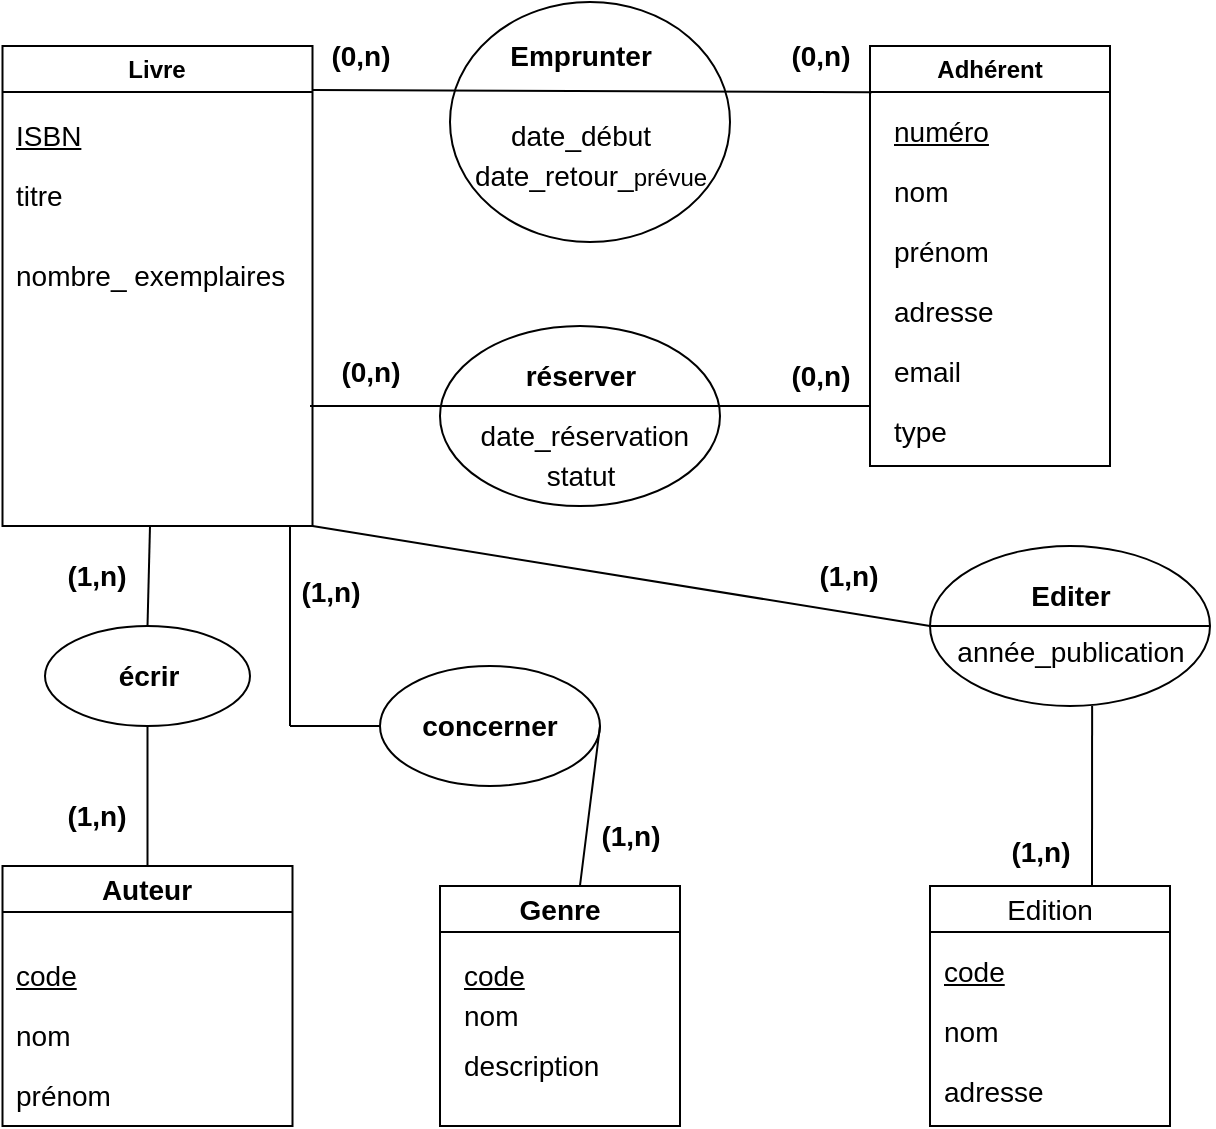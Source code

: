<mxfile version="28.2.0">
  <diagram name="Page-1" id="H3eBibEbLKbmrt75WjiY">
    <mxGraphModel dx="786" dy="425" grid="1" gridSize="10" guides="1" tooltips="1" connect="1" arrows="1" fold="1" page="1" pageScale="1" pageWidth="827" pageHeight="1169" math="0" shadow="0">
      <root>
        <mxCell id="0" />
        <mxCell id="1" parent="0" />
        <mxCell id="hZAp_NnM1Y1J12ZBTNoi-24" value="Livre" style="swimlane;whiteSpace=wrap;html=1;align=center;labelBackgroundColor=none;rounded=0;" parent="1" vertex="1">
          <mxGeometry x="16.25" y="60" width="155" height="240" as="geometry" />
        </mxCell>
        <mxCell id="hZAp_NnM1Y1J12ZBTNoi-26" value="&lt;u style=&quot;text-wrap-mode: wrap;&quot;&gt;&lt;font style=&quot;font-size: 14px;&quot;&gt;ISBN&lt;/font&gt;&lt;/u&gt;" style="text;html=1;align=left;verticalAlign=middle;resizable=0;points=[];autosize=1;strokeColor=none;fillColor=none;labelBackgroundColor=none;rounded=0;" parent="hZAp_NnM1Y1J12ZBTNoi-24" vertex="1">
          <mxGeometry x="5" y="30" width="60" height="30" as="geometry" />
        </mxCell>
        <mxCell id="hZAp_NnM1Y1J12ZBTNoi-27" value="&lt;span style=&quot;text-wrap-mode: wrap;&quot;&gt;&lt;font style=&quot;font-size: 14px;&quot;&gt;titre&lt;/font&gt;&lt;/span&gt;" style="text;html=1;align=left;verticalAlign=middle;resizable=0;points=[];autosize=1;strokeColor=none;fillColor=none;labelBackgroundColor=none;rounded=0;" parent="hZAp_NnM1Y1J12ZBTNoi-24" vertex="1">
          <mxGeometry x="5" y="60" width="50" height="30" as="geometry" />
        </mxCell>
        <mxCell id="hZAp_NnM1Y1J12ZBTNoi-98" value="&lt;span data-end=&quot;232&quot; data-start=&quot;215&quot;&gt;&lt;font style=&quot;font-size: 14px;&quot;&gt;nombre_ exemplaires&lt;/font&gt;&lt;/span&gt;" style="text;html=1;align=left;verticalAlign=middle;resizable=0;points=[];autosize=1;strokeColor=none;fillColor=none;" parent="hZAp_NnM1Y1J12ZBTNoi-24" vertex="1">
          <mxGeometry x="5" y="100" width="160" height="30" as="geometry" />
        </mxCell>
        <mxCell id="hZAp_NnM1Y1J12ZBTNoi-30" value="Adhérent" style="swimlane;whiteSpace=wrap;html=1;labelBackgroundColor=none;rounded=0;" parent="1" vertex="1">
          <mxGeometry x="450" y="60" width="120" height="210" as="geometry" />
        </mxCell>
        <mxCell id="hZAp_NnM1Y1J12ZBTNoi-31" value="&lt;u&gt;&lt;font style=&quot;font-size: 14px;&quot;&gt;numéro&lt;/font&gt;&lt;/u&gt;" style="text;html=1;align=left;verticalAlign=middle;resizable=0;points=[];autosize=1;strokeColor=none;fillColor=none;labelBackgroundColor=none;rounded=0;" parent="hZAp_NnM1Y1J12ZBTNoi-30" vertex="1">
          <mxGeometry x="10" y="28" width="70" height="30" as="geometry" />
        </mxCell>
        <mxCell id="hZAp_NnM1Y1J12ZBTNoi-32" value="&lt;font style=&quot;font-size: 14px;&quot;&gt;nom&lt;/font&gt;" style="text;html=1;align=left;verticalAlign=middle;resizable=0;points=[];autosize=1;strokeColor=none;fillColor=none;labelBackgroundColor=none;rounded=0;" parent="hZAp_NnM1Y1J12ZBTNoi-30" vertex="1">
          <mxGeometry x="10" y="58" width="50" height="30" as="geometry" />
        </mxCell>
        <mxCell id="hZAp_NnM1Y1J12ZBTNoi-33" value="&lt;font style=&quot;font-size: 14px;&quot;&gt;prénom&lt;/font&gt;" style="text;html=1;align=left;verticalAlign=middle;resizable=0;points=[];autosize=1;strokeColor=none;fillColor=none;labelBackgroundColor=none;rounded=0;" parent="hZAp_NnM1Y1J12ZBTNoi-30" vertex="1">
          <mxGeometry x="10" y="88" width="70" height="30" as="geometry" />
        </mxCell>
        <mxCell id="hZAp_NnM1Y1J12ZBTNoi-34" value="&lt;font style=&quot;font-size: 14px;&quot;&gt;adresse&lt;/font&gt;" style="text;html=1;align=left;verticalAlign=middle;resizable=0;points=[];autosize=1;strokeColor=none;fillColor=none;labelBackgroundColor=none;rounded=0;" parent="hZAp_NnM1Y1J12ZBTNoi-30" vertex="1">
          <mxGeometry x="10" y="118" width="70" height="30" as="geometry" />
        </mxCell>
        <mxCell id="hZAp_NnM1Y1J12ZBTNoi-35" value="&lt;font style=&quot;font-size: 14px;&quot;&gt;email&lt;/font&gt;" style="text;html=1;align=left;verticalAlign=middle;resizable=0;points=[];autosize=1;strokeColor=none;fillColor=none;labelBackgroundColor=none;rounded=0;" parent="hZAp_NnM1Y1J12ZBTNoi-30" vertex="1">
          <mxGeometry x="10" y="148" width="60" height="30" as="geometry" />
        </mxCell>
        <mxCell id="hZAp_NnM1Y1J12ZBTNoi-36" value="&lt;font style=&quot;font-size: 14px;&quot;&gt;type&lt;/font&gt;" style="text;html=1;align=left;verticalAlign=middle;resizable=0;points=[];autosize=1;strokeColor=none;fillColor=none;labelBackgroundColor=none;rounded=0;" parent="hZAp_NnM1Y1J12ZBTNoi-30" vertex="1">
          <mxGeometry x="10" y="178" width="50" height="30" as="geometry" />
        </mxCell>
        <mxCell id="hZAp_NnM1Y1J12ZBTNoi-48" value="&lt;h3&gt;&lt;br&gt;&lt;/h3&gt;" style="ellipse;whiteSpace=wrap;html=1;align=center;fontStyle=2;labelPosition=center;verticalLabelPosition=middle;verticalAlign=middle;" parent="1" vertex="1">
          <mxGeometry x="240" y="38" width="140" height="120" as="geometry" />
        </mxCell>
        <mxCell id="hZAp_NnM1Y1J12ZBTNoi-61" value="" style="endArrow=none;html=1;exitX=0.02;exitY=1.067;exitDx=0;exitDy=0;exitPerimeter=0;entryX=0.008;entryY=0.11;entryDx=0;entryDy=0;entryPerimeter=0;" parent="1" source="hZAp_NnM1Y1J12ZBTNoi-67" target="hZAp_NnM1Y1J12ZBTNoi-30" edge="1">
          <mxGeometry width="50" height="50" relative="1" as="geometry">
            <mxPoint x="160" y="70" as="sourcePoint" />
            <mxPoint x="260" y="63" as="targetPoint" />
          </mxGeometry>
        </mxCell>
        <mxCell id="hZAp_NnM1Y1J12ZBTNoi-67" value="&lt;font style=&quot;font-size: 14px;&quot;&gt;&lt;b&gt;(0,n)&lt;/b&gt;&lt;/font&gt;" style="text;html=1;align=center;verticalAlign=middle;resizable=0;points=[];autosize=1;strokeColor=none;fillColor=none;" parent="1" vertex="1">
          <mxGeometry x="170" y="50" width="50" height="30" as="geometry" />
        </mxCell>
        <mxCell id="hZAp_NnM1Y1J12ZBTNoi-68" value="&lt;font style=&quot;font-size: 14px;&quot;&gt;&lt;b&gt;(0,n)&lt;/b&gt;&lt;/font&gt;" style="text;html=1;align=center;verticalAlign=middle;resizable=0;points=[];autosize=1;strokeColor=none;fillColor=none;" parent="1" vertex="1">
          <mxGeometry x="400" y="50" width="50" height="30" as="geometry" />
        </mxCell>
        <mxCell id="hZAp_NnM1Y1J12ZBTNoi-69" value="" style="ellipse;whiteSpace=wrap;html=1;" parent="1" vertex="1">
          <mxGeometry x="235" y="200" width="140" height="90" as="geometry" />
        </mxCell>
        <mxCell id="hZAp_NnM1Y1J12ZBTNoi-79" value="&lt;b style=&quot;font-size: 14px;&quot;&gt;(0,n)&lt;/b&gt;" style="text;html=1;align=center;verticalAlign=middle;resizable=0;points=[];autosize=1;strokeColor=none;fillColor=none;" parent="1" vertex="1">
          <mxGeometry x="400" y="210" width="50" height="30" as="geometry" />
        </mxCell>
        <mxCell id="hZAp_NnM1Y1J12ZBTNoi-85" value="&lt;b&gt;&lt;font style=&quot;font-size: 14px;&quot;&gt;Emprunter&lt;/font&gt;&lt;/b&gt;" style="text;html=1;align=center;verticalAlign=middle;resizable=0;points=[];autosize=1;strokeColor=none;fillColor=none;" parent="1" vertex="1">
          <mxGeometry x="260" y="50" width="90" height="30" as="geometry" />
        </mxCell>
        <mxCell id="hZAp_NnM1Y1J12ZBTNoi-86" value="&lt;font style=&quot;font-size: 14px;&quot;&gt;date_début&lt;/font&gt;" style="text;html=1;align=center;verticalAlign=middle;resizable=0;points=[];autosize=1;strokeColor=none;fillColor=none;" parent="1" vertex="1">
          <mxGeometry x="260" y="90" width="90" height="30" as="geometry" />
        </mxCell>
        <mxCell id="hZAp_NnM1Y1J12ZBTNoi-88" value="&lt;span style=&quot;text-align: left;&quot;&gt;&lt;font style=&quot;font-size: 14px;&quot;&gt;date_retour_&lt;/font&gt;&lt;/span&gt;prévue" style="text;html=1;align=center;verticalAlign=middle;resizable=0;points=[];autosize=1;strokeColor=none;fillColor=none;" parent="1" vertex="1">
          <mxGeometry x="240" y="110" width="140" height="30" as="geometry" />
        </mxCell>
        <mxCell id="hZAp_NnM1Y1J12ZBTNoi-89" value="" style="endArrow=none;html=1;rounded=0;" parent="1" edge="1">
          <mxGeometry width="50" height="50" relative="1" as="geometry">
            <mxPoint x="170" y="240" as="sourcePoint" />
            <mxPoint x="450" y="240" as="targetPoint" />
          </mxGeometry>
        </mxCell>
        <mxCell id="hZAp_NnM1Y1J12ZBTNoi-92" value="&lt;b style=&quot;font-size: 14px; text-wrap-mode: wrap;&quot;&gt;réserver&lt;/b&gt;" style="text;html=1;align=center;verticalAlign=middle;resizable=0;points=[];autosize=1;strokeColor=none;fillColor=none;" parent="1" vertex="1">
          <mxGeometry x="265" y="210" width="80" height="30" as="geometry" />
        </mxCell>
        <mxCell id="hZAp_NnM1Y1J12ZBTNoi-93" value="&lt;font style=&quot;font-size: 14px;&quot;&gt;&amp;nbsp;date_réservation&lt;/font&gt;" style="text;html=1;align=center;verticalAlign=middle;resizable=0;points=[];autosize=1;strokeColor=none;fillColor=none;" parent="1" vertex="1">
          <mxGeometry x="240" y="240" width="130" height="30" as="geometry" />
        </mxCell>
        <mxCell id="hZAp_NnM1Y1J12ZBTNoi-94" value="&lt;font style=&quot;font-size: 14px;&quot;&gt;statut&lt;/font&gt;" style="text;html=1;align=center;verticalAlign=middle;resizable=0;points=[];autosize=1;strokeColor=none;fillColor=none;" parent="1" vertex="1">
          <mxGeometry x="275" y="260" width="60" height="30" as="geometry" />
        </mxCell>
        <mxCell id="hZAp_NnM1Y1J12ZBTNoi-99" value="&lt;b style=&quot;font-size: 14px;&quot;&gt;(0,n)&lt;/b&gt;" style="text;html=1;align=center;verticalAlign=middle;resizable=0;points=[];autosize=1;strokeColor=none;fillColor=none;" parent="1" vertex="1">
          <mxGeometry x="175" y="208" width="50" height="30" as="geometry" />
        </mxCell>
        <mxCell id="hZAp_NnM1Y1J12ZBTNoi-100" value="Auteur" style="swimlane;whiteSpace=wrap;html=1;fontSize=14;" parent="1" vertex="1">
          <mxGeometry x="16.25" y="470" width="145" height="130" as="geometry" />
        </mxCell>
        <mxCell id="hZAp_NnM1Y1J12ZBTNoi-101" value="&lt;u&gt;&lt;font style=&quot;font-size: 14px;&quot;&gt;code&lt;/font&gt;&lt;/u&gt;" style="text;html=1;align=left;verticalAlign=middle;resizable=0;points=[];autosize=1;strokeColor=none;fillColor=none;" parent="hZAp_NnM1Y1J12ZBTNoi-100" vertex="1">
          <mxGeometry x="5" y="40" width="50" height="30" as="geometry" />
        </mxCell>
        <mxCell id="hZAp_NnM1Y1J12ZBTNoi-102" value="&lt;font style=&quot;font-size: 14px;&quot;&gt;nom&lt;/font&gt;" style="text;html=1;align=left;verticalAlign=middle;resizable=0;points=[];autosize=1;strokeColor=none;fillColor=none;" parent="hZAp_NnM1Y1J12ZBTNoi-100" vertex="1">
          <mxGeometry x="5" y="70" width="50" height="30" as="geometry" />
        </mxCell>
        <mxCell id="hZAp_NnM1Y1J12ZBTNoi-107" value="&lt;font style=&quot;font-size: 14px;&quot;&gt;prénom&lt;/font&gt;" style="text;html=1;align=left;verticalAlign=middle;resizable=0;points=[];autosize=1;strokeColor=none;fillColor=none;" parent="hZAp_NnM1Y1J12ZBTNoi-100" vertex="1">
          <mxGeometry x="5" y="100" width="70" height="30" as="geometry" />
        </mxCell>
        <mxCell id="hZAp_NnM1Y1J12ZBTNoi-108" value="&lt;font style=&quot;font-size: 14px;&quot;&gt;&lt;b&gt;écrir&lt;/b&gt;&lt;/font&gt;" style="ellipse;whiteSpace=wrap;html=1;" parent="1" vertex="1">
          <mxGeometry x="37.5" y="350" width="102.5" height="50" as="geometry" />
        </mxCell>
        <mxCell id="hZAp_NnM1Y1J12ZBTNoi-109" value="" style="endArrow=none;html=1;rounded=0;exitX=0.5;exitY=0;exitDx=0;exitDy=0;" parent="1" source="hZAp_NnM1Y1J12ZBTNoi-108" edge="1">
          <mxGeometry width="50" height="50" relative="1" as="geometry">
            <mxPoint x="390" y="400" as="sourcePoint" />
            <mxPoint x="90" y="300" as="targetPoint" />
          </mxGeometry>
        </mxCell>
        <mxCell id="hZAp_NnM1Y1J12ZBTNoi-110" value="" style="endArrow=none;html=1;rounded=0;exitX=0.5;exitY=0;exitDx=0;exitDy=0;entryX=0.5;entryY=1;entryDx=0;entryDy=0;" parent="1" source="hZAp_NnM1Y1J12ZBTNoi-100" target="hZAp_NnM1Y1J12ZBTNoi-108" edge="1">
          <mxGeometry width="50" height="50" relative="1" as="geometry">
            <mxPoint x="390" y="400" as="sourcePoint" />
            <mxPoint x="440" y="350" as="targetPoint" />
          </mxGeometry>
        </mxCell>
        <mxCell id="hZAp_NnM1Y1J12ZBTNoi-111" value="&lt;b style=&quot;font-size: 14px;&quot;&gt;(1,n)&lt;/b&gt;" style="text;html=1;align=center;verticalAlign=middle;resizable=0;points=[];autosize=1;strokeColor=none;fillColor=none;" parent="1" vertex="1">
          <mxGeometry x="37.5" y="310" width="50" height="30" as="geometry" />
        </mxCell>
        <mxCell id="hZAp_NnM1Y1J12ZBTNoi-112" value="&lt;b style=&quot;font-size: 14px;&quot;&gt;(1,n)&lt;/b&gt;" style="text;html=1;align=center;verticalAlign=middle;resizable=0;points=[];autosize=1;strokeColor=none;fillColor=none;" parent="1" vertex="1">
          <mxGeometry x="37.5" y="430" width="50" height="30" as="geometry" />
        </mxCell>
        <mxCell id="hZAp_NnM1Y1J12ZBTNoi-114" value="&lt;font style=&quot;font-size: 14px;&quot;&gt;Genre&lt;/font&gt;" style="swimlane;whiteSpace=wrap;html=1;" parent="1" vertex="1">
          <mxGeometry x="235" y="480" width="120" height="120" as="geometry" />
        </mxCell>
        <mxCell id="hZAp_NnM1Y1J12ZBTNoi-115" value="&lt;u&gt;&lt;font style=&quot;font-size: 14px;&quot;&gt;code&lt;/font&gt;&lt;/u&gt;" style="text;html=1;align=left;verticalAlign=middle;resizable=0;points=[];autosize=1;strokeColor=none;fillColor=none;" parent="hZAp_NnM1Y1J12ZBTNoi-114" vertex="1">
          <mxGeometry x="10" y="30" width="50" height="30" as="geometry" />
        </mxCell>
        <mxCell id="hZAp_NnM1Y1J12ZBTNoi-116" value="&lt;font style=&quot;font-size: 14px;&quot;&gt;nom&lt;/font&gt;" style="text;html=1;align=left;verticalAlign=middle;resizable=0;points=[];autosize=1;strokeColor=none;fillColor=none;" parent="hZAp_NnM1Y1J12ZBTNoi-114" vertex="1">
          <mxGeometry x="10" y="50" width="50" height="30" as="geometry" />
        </mxCell>
        <mxCell id="hZAp_NnM1Y1J12ZBTNoi-117" value="&lt;font style=&quot;font-size: 14px;&quot;&gt;description&lt;/font&gt;" style="text;html=1;align=left;verticalAlign=middle;resizable=0;points=[];autosize=1;strokeColor=none;fillColor=none;" parent="hZAp_NnM1Y1J12ZBTNoi-114" vertex="1">
          <mxGeometry x="10" y="75" width="90" height="30" as="geometry" />
        </mxCell>
        <mxCell id="hZAp_NnM1Y1J12ZBTNoi-118" value="&lt;b&gt;&lt;font style=&quot;font-size: 14px;&quot;&gt;concerner&lt;/font&gt;&lt;/b&gt;" style="ellipse;whiteSpace=wrap;html=1;" parent="1" vertex="1">
          <mxGeometry x="205" y="370" width="110" height="60" as="geometry" />
        </mxCell>
        <mxCell id="hZAp_NnM1Y1J12ZBTNoi-119" value="" style="endArrow=none;html=1;rounded=0;" parent="1" edge="1">
          <mxGeometry width="50" height="50" relative="1" as="geometry">
            <mxPoint x="160" y="400" as="sourcePoint" />
            <mxPoint x="160" y="300" as="targetPoint" />
          </mxGeometry>
        </mxCell>
        <mxCell id="hZAp_NnM1Y1J12ZBTNoi-120" value="" style="endArrow=none;html=1;rounded=0;entryX=0;entryY=0.5;entryDx=0;entryDy=0;" parent="1" target="hZAp_NnM1Y1J12ZBTNoi-118" edge="1">
          <mxGeometry width="50" height="50" relative="1" as="geometry">
            <mxPoint x="160" y="400" as="sourcePoint" />
            <mxPoint x="440" y="350" as="targetPoint" />
          </mxGeometry>
        </mxCell>
        <mxCell id="hZAp_NnM1Y1J12ZBTNoi-122" value="" style="endArrow=none;html=1;rounded=0;entryX=0.583;entryY=0;entryDx=0;entryDy=0;entryPerimeter=0;exitX=1;exitY=0.5;exitDx=0;exitDy=0;" parent="1" source="hZAp_NnM1Y1J12ZBTNoi-118" target="hZAp_NnM1Y1J12ZBTNoi-114" edge="1">
          <mxGeometry width="50" height="50" relative="1" as="geometry">
            <mxPoint x="521" y="400" as="sourcePoint" />
            <mxPoint x="520" y="460" as="targetPoint" />
          </mxGeometry>
        </mxCell>
        <mxCell id="hZAp_NnM1Y1J12ZBTNoi-123" value="&lt;b style=&quot;font-size: 14px;&quot;&gt;(1,n)&lt;/b&gt;" style="text;html=1;align=center;verticalAlign=middle;resizable=0;points=[];autosize=1;strokeColor=none;fillColor=none;" parent="1" vertex="1">
          <mxGeometry x="155" y="318" width="50" height="30" as="geometry" />
        </mxCell>
        <mxCell id="hZAp_NnM1Y1J12ZBTNoi-124" value="&lt;b style=&quot;font-size: 14px;&quot;&gt;(1,n)&lt;/b&gt;" style="text;html=1;align=center;verticalAlign=middle;resizable=0;points=[];autosize=1;strokeColor=none;fillColor=none;" parent="1" vertex="1">
          <mxGeometry x="305" y="440" width="50" height="30" as="geometry" />
        </mxCell>
        <mxCell id="hZAp_NnM1Y1J12ZBTNoi-127" value="&lt;font style=&quot;font-size: 14px; font-weight: normal;&quot;&gt;Edition&lt;/font&gt;" style="swimlane;whiteSpace=wrap;html=1;" parent="1" vertex="1">
          <mxGeometry x="480" y="480" width="120" height="120" as="geometry" />
        </mxCell>
        <mxCell id="hZAp_NnM1Y1J12ZBTNoi-129" value="&lt;font style=&quot;font-size: 14px;&quot;&gt;nom&lt;/font&gt;" style="text;html=1;align=left;verticalAlign=middle;resizable=0;points=[];autosize=1;strokeColor=none;fillColor=none;" parent="hZAp_NnM1Y1J12ZBTNoi-127" vertex="1">
          <mxGeometry x="5" y="58" width="50" height="30" as="geometry" />
        </mxCell>
        <mxCell id="hZAp_NnM1Y1J12ZBTNoi-130" value="&lt;font style=&quot;font-size: 14px;&quot;&gt;adresse&lt;/font&gt;" style="text;html=1;align=left;verticalAlign=middle;resizable=0;points=[];autosize=1;strokeColor=none;fillColor=none;" parent="hZAp_NnM1Y1J12ZBTNoi-127" vertex="1">
          <mxGeometry x="5" y="88" width="70" height="30" as="geometry" />
        </mxCell>
        <mxCell id="hZAp_NnM1Y1J12ZBTNoi-128" value="&lt;u&gt;&lt;font style=&quot;font-size: 14px;&quot;&gt;code&lt;/font&gt;&lt;/u&gt;" style="text;html=1;align=left;verticalAlign=middle;resizable=0;points=[];autosize=1;strokeColor=none;fillColor=none;" parent="hZAp_NnM1Y1J12ZBTNoi-127" vertex="1">
          <mxGeometry x="5" y="28" width="50" height="30" as="geometry" />
        </mxCell>
        <mxCell id="hZAp_NnM1Y1J12ZBTNoi-131" value="" style="ellipse;whiteSpace=wrap;html=1;" parent="1" vertex="1">
          <mxGeometry x="480" y="310" width="140" height="80" as="geometry" />
        </mxCell>
        <mxCell id="hZAp_NnM1Y1J12ZBTNoi-132" value="" style="endArrow=none;html=1;rounded=0;exitX=1;exitY=1;exitDx=0;exitDy=0;entryX=0;entryY=0.5;entryDx=0;entryDy=0;" parent="1" source="hZAp_NnM1Y1J12ZBTNoi-24" target="hZAp_NnM1Y1J12ZBTNoi-131" edge="1">
          <mxGeometry width="50" height="50" relative="1" as="geometry">
            <mxPoint x="390" y="410" as="sourcePoint" />
            <mxPoint x="440" y="360" as="targetPoint" />
          </mxGeometry>
        </mxCell>
        <mxCell id="hZAp_NnM1Y1J12ZBTNoi-133" value="" style="endArrow=none;html=1;rounded=0;entryX=1;entryY=0.5;entryDx=0;entryDy=0;exitX=0;exitY=0.5;exitDx=0;exitDy=0;" parent="1" source="hZAp_NnM1Y1J12ZBTNoi-131" target="hZAp_NnM1Y1J12ZBTNoi-131" edge="1">
          <mxGeometry width="50" height="50" relative="1" as="geometry">
            <mxPoint x="390" y="410" as="sourcePoint" />
            <mxPoint x="440" y="360" as="targetPoint" />
          </mxGeometry>
        </mxCell>
        <mxCell id="hZAp_NnM1Y1J12ZBTNoi-134" value="&lt;b&gt;&lt;font style=&quot;font-size: 14px;&quot;&gt;Editer&lt;/font&gt;&lt;/b&gt;" style="text;html=1;align=center;verticalAlign=middle;resizable=0;points=[];autosize=1;strokeColor=none;fillColor=none;" parent="1" vertex="1">
          <mxGeometry x="520" y="320" width="60" height="30" as="geometry" />
        </mxCell>
        <mxCell id="hZAp_NnM1Y1J12ZBTNoi-135" value="&lt;span style=&quot;font-size: 14px; text-align: left;&quot;&gt;année_publication&lt;/span&gt;" style="text;html=1;align=center;verticalAlign=middle;resizable=0;points=[];autosize=1;strokeColor=none;fillColor=none;" parent="1" vertex="1">
          <mxGeometry x="480" y="348" width="140" height="30" as="geometry" />
        </mxCell>
        <mxCell id="hZAp_NnM1Y1J12ZBTNoi-136" value="" style="endArrow=none;html=1;rounded=0;entryX=0.579;entryY=1;entryDx=0;entryDy=0;entryPerimeter=0;" parent="1" target="hZAp_NnM1Y1J12ZBTNoi-131" edge="1">
          <mxGeometry width="50" height="50" relative="1" as="geometry">
            <mxPoint x="561" y="480" as="sourcePoint" />
            <mxPoint x="440" y="360" as="targetPoint" />
          </mxGeometry>
        </mxCell>
        <mxCell id="hZAp_NnM1Y1J12ZBTNoi-137" value="&lt;b style=&quot;font-size: 14px;&quot;&gt;(1,n)&lt;/b&gt;" style="text;html=1;align=center;verticalAlign=middle;resizable=0;points=[];autosize=1;strokeColor=none;fillColor=none;" parent="1" vertex="1">
          <mxGeometry x="414" y="310" width="50" height="30" as="geometry" />
        </mxCell>
        <mxCell id="hZAp_NnM1Y1J12ZBTNoi-138" value="&lt;b style=&quot;font-size: 14px;&quot;&gt;(1,n)&lt;/b&gt;" style="text;html=1;align=center;verticalAlign=middle;resizable=0;points=[];autosize=1;strokeColor=none;fillColor=none;" parent="1" vertex="1">
          <mxGeometry x="510" y="448" width="50" height="30" as="geometry" />
        </mxCell>
      </root>
    </mxGraphModel>
  </diagram>
</mxfile>
